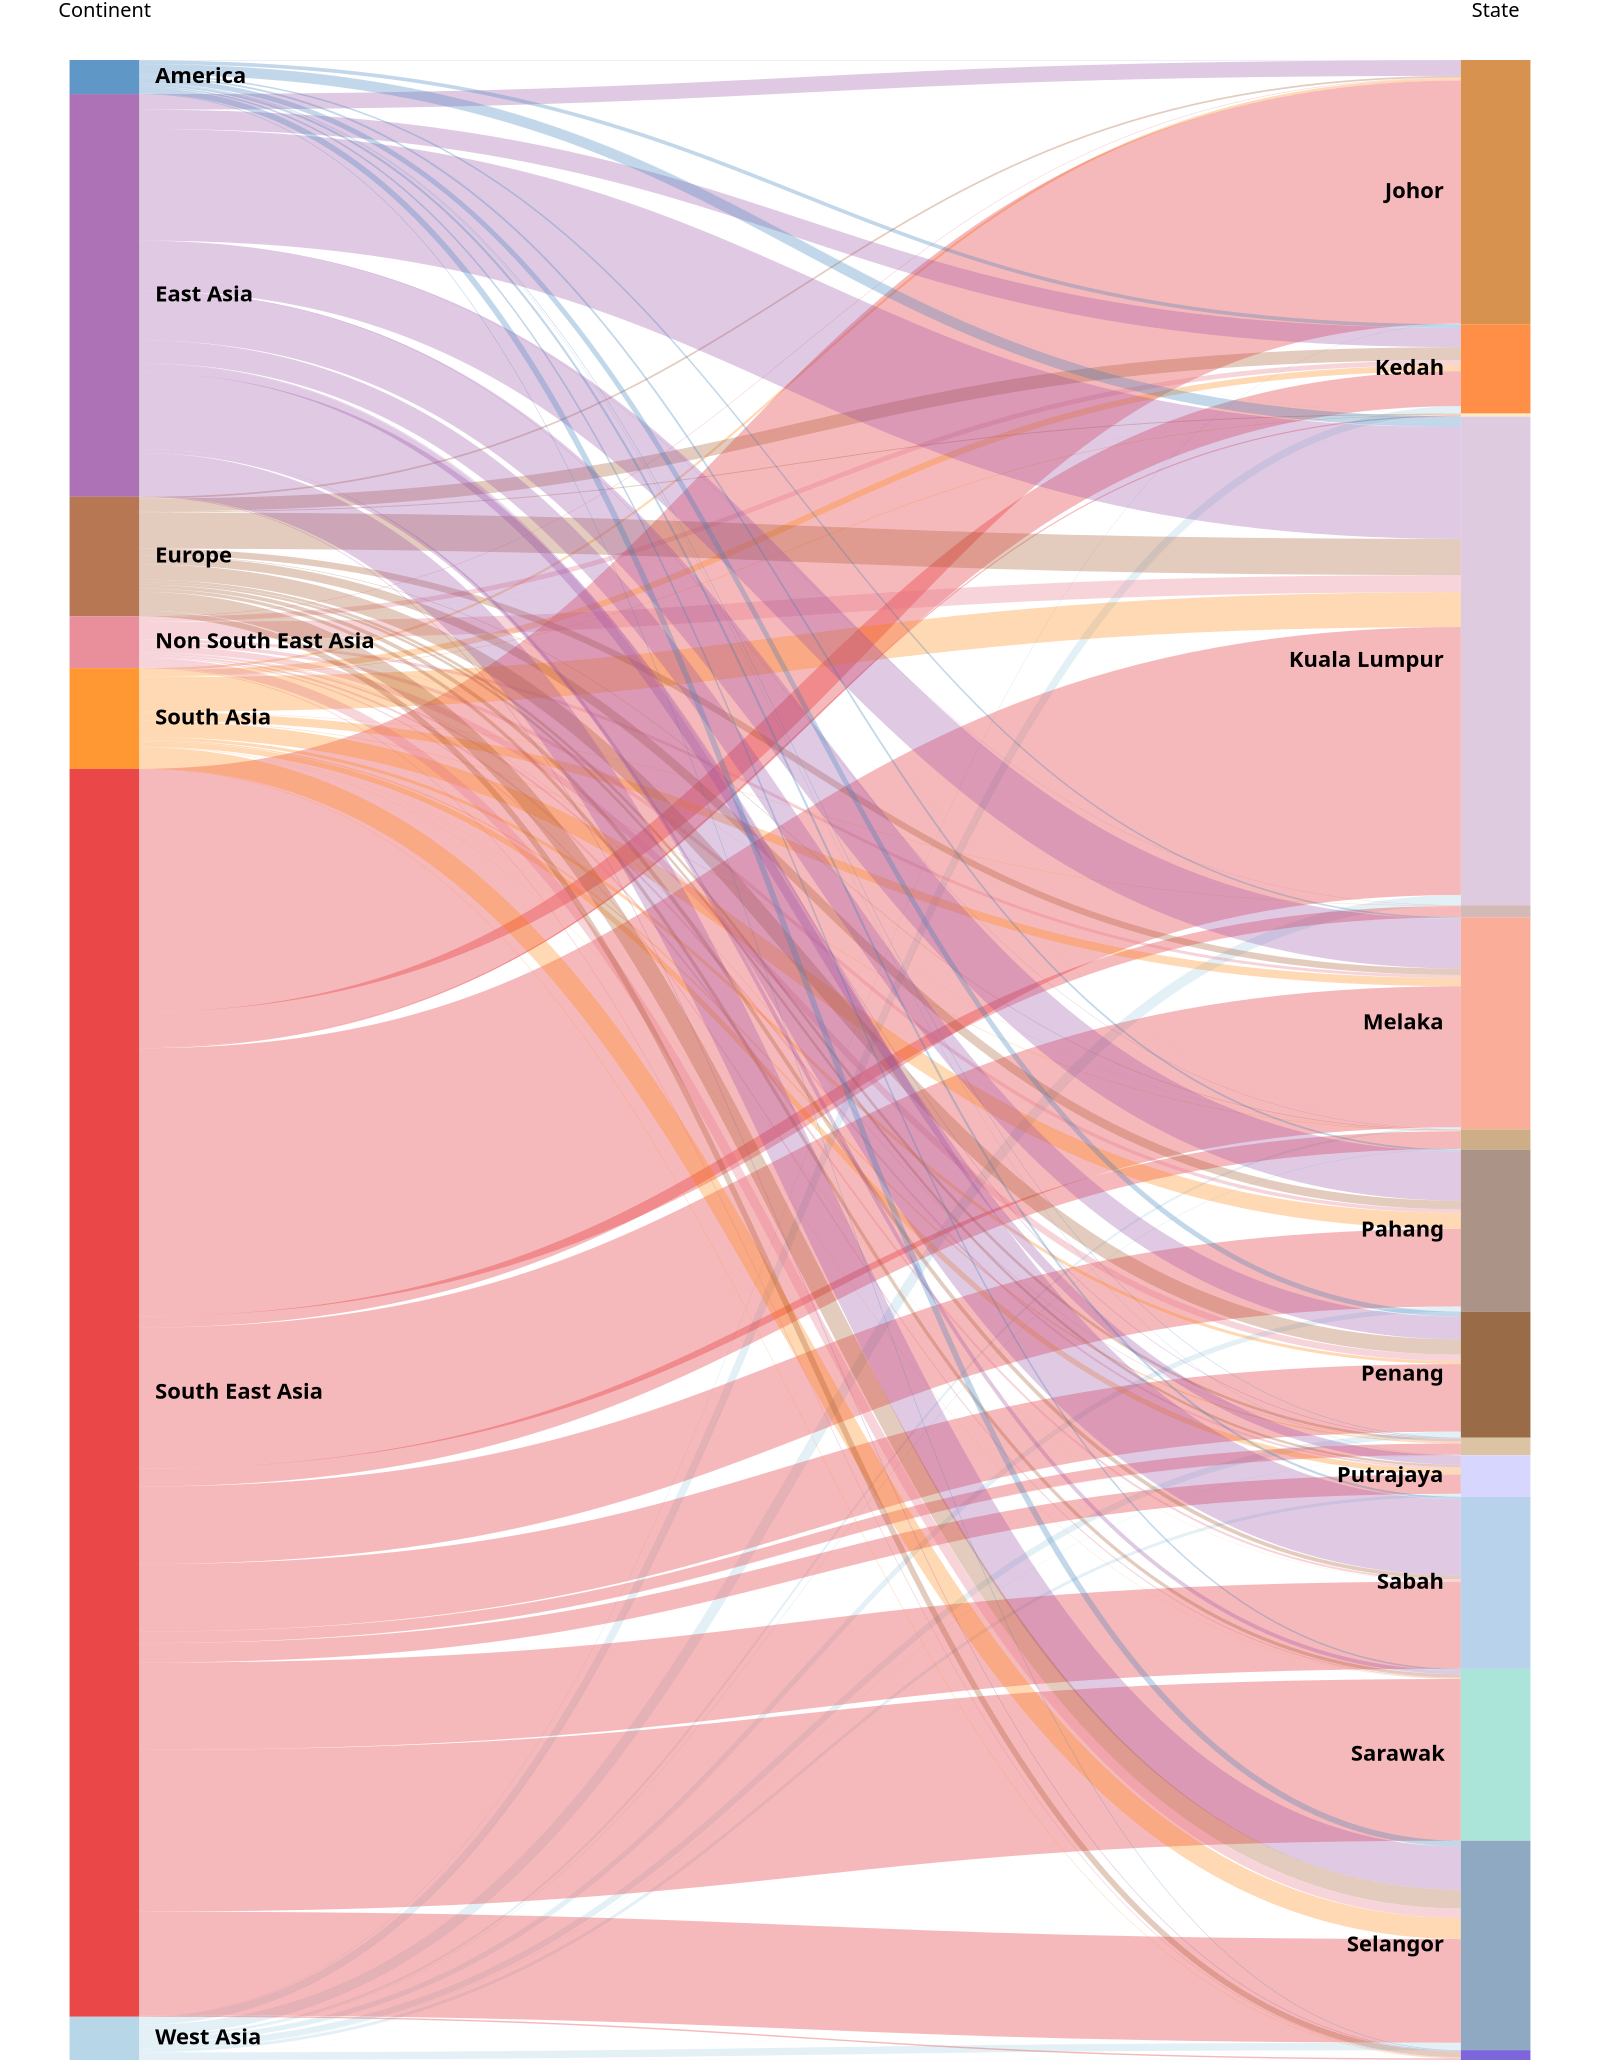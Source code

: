 {
    "$schema": "https://vega.github.io/schema/vega/v3.0.json",
    "width": 800,
    "height": 1000,
    "data": [
        {
            "name": "rawData",
            "values": [
                {
                    "Continent": "America",
                    "State": "Johor",
                    "Total_Arrivals": 9861
                },
                {
                    "Continent": "East Asia",
                    "State": "Johor",
                    "Total_Arrivals": 464974                    
                },
                {
                    "Continent": "Europe",
                    "State": "Johor",
                    "Total_Arrivals": 51181
                },
                {
                    "Continent": "Non South East Asia",
                    "State": "Johor",
                    "Total_Arrivals": 18310                    
                },                
                {
                    "Continent": "South Asia",
                    "State": "Johor",
                    "Total_Arrivals": 67553                    
                },
                {
                    "Continent": "South East Asia",
                    "State": "Johor",
                    "Total_Arrivals": 7275410
                },
                {
                    "Continent": "West Asia",
                    "State": "Johor",
                    "Total_Arrivals": 17890                    
                },
                {
                    "Continent": "America",
                    "State": "Kedah",
                    "Total_Arrivals": 110758
                },
                {
                    "Continent": "East Asia",
                    "State": "Kedah",
                    "Total_Arrivals": 574597                    
                },
                {
                    "Continent": "Europe",
                    "State": "Kedah",
                    "Total_Arrivals": 390134
                },
                {
                    "Continent": "Non South East Asia",
                    "State": "Kedah",
                    "Total_Arrivals": 146073                    
                },                
                {
                    "Continent": "South Asia",
                    "State": "Kedah",
                    "Total_Arrivals": 183272                    
                },
                {
                    "Continent": "South East Asia",
                    "State": "Kedah",
                    "Total_Arrivals": 1045980
                },
                {
                    "Continent": "West Asia",
                    "State": "Kedah",
                    "Total_Arrivals": 220484                    
                },
                {
                    "Continent": "America",
                    "State": "Kelantan",
                    "Total_Arrivals": 2969
                },
                {
                    "Continent": "Europe",
                    "State": "Kelantan",
                    "Total_Arrivals": 27712
                },
                {
                    "Continent": "Non South East Asia",
                    "State": "Kelantan",
                    "Total_Arrivals": 3659                    
                },                
                {
                    "Continent": "South Asia",
                    "State": "Kelantan",
                    "Total_Arrivals": 18674                    
                },
                {
                    "Continent": "South East Asia",
                    "State": "Kelantan",
                    "Total_Arrivals": 35934
                },
                {
                    "Continent": "West Asia",
                    "State": "Kelantan",
                    "Total_Arrivals": 3489                    
                },
                {
                    "Continent": "America",
                    "State": "Kuala Lumpur",
                    "Total_Arrivals": 314172
                },
                {
                    "Continent": "East Asia",
                    "State": "Kuala Lumpur",
                    "Total_Arrivals": 3342480                    
                },
                {
                    "Continent": "Europe",
                    "State": "Kuala Lumpur",
                    "Total_Arrivals": 1082939
                },
                {
                    "Continent": "Non South East Asia",
                    "State": "Kuala Lumpur",
                    "Total_Arrivals": 514170                    
                },                
                {
                    "Continent": "South Asia",
                    "State": "Kuala Lumpur",
                    "Total_Arrivals": 1038683                    
                },
                {
                    "Continent": "South East Asia",
                    "State": "Kuala Lumpur",
                    "Total_Arrivals": 8019347
                },
                {
                    "Continent": "West Asia",
                    "State": "Kuala Lumpur",
                    "Total_Arrivals": 303758                    
                },
                {
                    "Continent": "America",
                    "State": "Labuan",
                    "Total_Arrivals": 810
                },
                {
                    "Continent": "East Asia",
                    "State": "Labuan",
                    "Total_Arrivals": 8809                    
                },
                {
                    "Continent": "Europe",
                    "State": "Labuan",
                    "Total_Arrivals": 1651
                },
                {
                    "Continent": "Non South East Asia",
                    "State": "Labuan",
                    "Total_Arrivals": 602                    
                },                
                {
                    "Continent": "South Asia",
                    "State": "Labuan",
                    "Total_Arrivals": 11802                    
                },
                {
                    "Continent": "South East Asia",
                    "State": "Labuan",
                    "Total_Arrivals": 338464
                },
                {
                    "Continent": "America",
                    "State": "Melaka",
                    "Total_Arrivals": 46253
                },
                {
                    "Continent": "East Asia",
                    "State": "Melaka",
                    "Total_Arrivals": 1486596                    
                },
                {
                    "Continent": "Europe",
                    "State": "Melaka",
                    "Total_Arrivals": 192736
                },
                {
                    "Continent": "Non South East Asia",
                    "State": "Melaka",
                    "Total_Arrivals": 88026                    
                },                
                {
                    "Continent": "South Asia",
                    "State": "Melaka",
                    "Total_Arrivals": 247572                    
                },
                {
                    "Continent": "South East Asia",
                    "State": "Melaka",
                    "Total_Arrivals": 4220615
                },
                {
                    "Continent": "West Asia",
                    "State": "Melaka",
                    "Total_Arrivals": 61069                    
                },
                {
                    "Continent": "America",
                    "State": "Negeri Sembilan",
                    "Total_Arrivals": 2159
                },
                {
                    "Continent": "East Asia",
                    "State": "Negeri Sembilan",
                    "Total_Arrivals": 11891                    
                },
                {
                    "Continent": "Europe",
                    "State": "Negeri Sembilan",
                    "Total_Arrivals": 16422
                },
                {
                    "Continent": "Non South East Asia",
                    "State": "Negeri Sembilan",
                    "Total_Arrivals": 6966                    
                },                
                {
                    "Continent": "South Asia",
                    "State": "Negeri Sembilan",
                    "Total_Arrivals": 15879                    
                },
                {
                    "Continent": "South East Asia",
                    "State": "Negeri Sembilan",
                    "Total_Arrivals": 532780
                },
                {
                    "Continent": "West Asia",
                    "State": "Negeri Sembilan",
                    "Total_Arrivals": 18272                    
                },
                {
                    "Continent": "America",
                    "State": "Pahang",
                    "Total_Arrivals": 54437
                },
                {
                    "Continent": "East Asia",
                    "State": "Pahang",
                    "Total_Arrivals": 1475469                    
                },
                {
                    "Continent": "Europe",
                    "State": "Pahang",
                    "Total_Arrivals": 259049
                },
                {
                    "Continent": "Non South East Asia",
                    "State": "Pahang",
                    "Total_Arrivals": 105098                    
                },                
                {
                    "Continent": "South Asia",
                    "State": "Pahang",
                    "Total_Arrivals": 479448                    
                },
                {
                    "Continent": "South East Asia",
                    "State": "Pahang",
                    "Total_Arrivals": 2322400
                },
                {
                    "Continent": "West Asia",
                    "State": "Pahang",
                    "Total_Arrivals": 152766                    
                },
                {
                    "Continent": "America",
                    "State": "Penang",
                    "Total_Arrivals": 149665
                },
                {
                    "Continent": "East Asia",
                    "State": "Penang",
                    "Total_Arrivals": 681596                    
                },
                {
                    "Continent": "Europe",
                    "State": "Penang",
                    "Total_Arrivals": 455832
                },
                {
                    "Continent": "Non South East Asia",
                    "State": "Penang",
                    "Total_Arrivals": 190781                    
                },                
                {
                    "Continent": "South Asia",
                    "State": "Penang",
                    "Total_Arrivals": 90087                    
                },
                {
                    "Continent": "South East Asia",
                    "State": "Penang",
                    "Total_Arrivals": 2020877
                },
                {
                    "Continent": "West Asia",
                    "State": "Penang",
                    "Total_Arrivals": 183025                    
                },
                {
                    "Continent": "America",
                    "State": "Perak",
                    "Total_Arrivals": 17095
                },
                {
                    "Continent": "East Asia",
                    "State": "Perak",
                    "Total_Arrivals": 19609                    
                },
                {
                    "Continent": "Europe",
                    "State": "Perak",
                    "Total_Arrivals": 79011
                },
                {
                    "Continent": "Non South East Asia",
                    "State": "Perak",
                    "Total_Arrivals": 16635                    
                },                
                {
                    "Continent": "South Asia",
                    "State": "Perak",
                    "Total_Arrivals": 38938                    
                },
                {
                    "Continent": "South East Asia",
                    "State": "Perak",
                    "Total_Arrivals": 339536
                },
                {
                    "Continent": "West Asia",
                    "State": "Perak",
                    "Total_Arrivals": 11155                    
                },
                {
                    "Continent": "Europe",
                    "State": "Perlis",
                    "Total_Arrivals": 1560
                },
                {
                    "Continent": "Non South East Asia",
                    "State": "Perlis",
                    "Total_Arrivals": 737                    
                },                
                {
                    "Continent": "South Asia",
                    "State": "Perlis",
                    "Total_Arrivals": 1471                    
                },
                {
                    "Continent": "South East Asia",
                    "State": "Perlis",
                    "Total_Arrivals": 3623
                },
                {
                    "Continent": "West Asia",
                    "State": "Perlis",
                    "Total_Arrivals": 263                    
                },
                {
                    "Continent": "America",
                    "State": "Putrajaya",
                    "Total_Arrivals": 9025
                },
                {
                    "Continent": "East Asia",
                    "State": "Putrajaya",
                    "Total_Arrivals": 266504                    
                },
                {
                    "Continent": "Europe",
                    "State": "Putrajaya",
                    "Total_Arrivals": 72367
                },
                {
                    "Continent": "Non South East Asia",
                    "State": "Putrajaya",
                    "Total_Arrivals": 59290                    
                },                
                {
                    "Continent": "South Asia",
                    "State": "Putrajaya",
                    "Total_Arrivals": 159390                    
                },
                {
                    "Continent": "South East Asia",
                    "State": "Putrajaya",
                    "Total_Arrivals": 581654
                },
                {
                    "Continent": "West Asia",
                    "State": "Putrajaya",
                    "Total_Arrivals": 89686                    
                },
                {
                    "Continent": "America",
                    "State": "Sabah",
                    "Total_Arrivals": 64561
                },
                {
                    "Continent": "East Asia",
                    "State": "Sabah",
                    "Total_Arrivals": 2288098                    
                },
                {
                    "Continent": "Europe",
                    "State": "Sabah",
                    "Total_Arrivals": 114107
                },
                {
                    "Continent": "Non South East Asia",
                    "State": "Sabah",
                    "Total_Arrivals": 60393                    
                },                
                {
                    "Continent": "South Asia",
                    "State": "Sabah",
                    "Total_Arrivals": 6854                    
                },
                {
                    "Continent": "South East Asia",
                    "State": "Sabah",
                    "Total_Arrivals": 2610152
                },
                {
                    "Continent": "West Asia",
                    "State": "Sabah",
                    "Total_Arrivals": 2613                    
                },
                {
                    "Continent": "America",
                    "State": "Sarawak",
                    "Total_Arrivals": 46217
                },
                {
                    "Continent": "East Asia",
                    "State": "Sarawak",
                    "Total_Arrivals": 114292                    
                },
                {
                    "Continent": "Europe",
                    "State": "Sarawak",
                    "Total_Arrivals": 99423
                },
                {
                    "Continent": "Non South East Asia",
                    "State": "Sarawak",
                    "Total_Arrivals": 33531                    
                },                
                {
                    "Continent": "South Asia",
                    "State": "Sarawak",
                    "Total_Arrivals": 8969                    
                },
                {
                    "Continent": "South East Asia",
                    "State": "Sarawak",
                    "Total_Arrivals": 4837917
                },
                {
                    "Continent": "West Asia",
                    "State": "Sarawak",
                    "Total_Arrivals": 1638                    
                },
                {
                    "Continent": "America",
                    "State": "Selangor",
                    "Total_Arrivals": 173863
                },
                {
                    "Continent": "East Asia",
                    "State": "Selangor",
                    "Total_Arrivals": 1290889                    
                },
                {
                    "Continent": "Europe",
                    "State": "Selangor",
                    "Total_Arrivals": 561465
                },
                {
                    "Continent": "Non South East Asia",
                    "State": "Selangor",
                    "Total_Arrivals": 283681                    
                },                
                {
                    "Continent": "South Asia",
                    "State": "Selangor",
                    "Total_Arrivals": 631091                    
                },
                {
                    "Continent": "South East Asia",
                    "State": "Selangor",
                    "Total_Arrivals": 3101730
                },
                {
                    "Continent": "West Asia",
                    "State": "Selangor",
                    "Total_Arrivals": 222077                    
                },
                {
                    "Continent": "America",
                    "State": "Terengganu",
                    "Total_Arrivals": 18531
                },
                {
                    "Continent": "East Asia",
                    "State": "Terengganu",
                    "Total_Arrivals": 20244                    
                },
                {
                    "Continent": "Europe",
                    "State": "Terengganu",
                    "Total_Arrivals": 170830
                },
                {
                    "Continent": "Non South East Asia",
                    "State": "Terengganu",
                    "Total_Arrivals": 21748                  
                },                
                {
                    "Continent": "South Asia",
                    "State": "Terengganu",
                    "Total_Arrivals": 14585                    
                },
                {
                    "Continent": "South East Asia",
                    "State": "Terengganu",
                    "Total_Arrivals": 43269
                },
                {
                    "Continent": "West Asia",
                    "State": "Terengganu",
                    "Total_Arrivals": 5529                    
                }
            ],
            "transform": [
                {
                    "type": "formula",
                    "expr": "datum['Continent']",
                    "as": "stack1"
                },
                {
                    "type": "formula",
                    "expr": "datum.State",
                    "as": "stack2"
                },
                {
                    "type": "formula",
                    "expr": "datum.Total_Arrivals",
                    "as": "size"
                }
            ]
        },
        {
            "name": "nodes",
            "source": "rawData",
            "transform": [
                {
                    "type": "filter",
                    "expr": "!groupSelector || groupSelector.stack1 == datum.stack1 || groupSelector.stack2 == datum.stack2"
                },
                {
                    "type": "formula",
                    "expr": "datum.stack1 + datum.stack2",
                    "as": "key"
                },
                {
                    "type": "fold",
                    "fields": ["stack1", "stack2"],
                    "as": ["stack", "groupID"]
                },
                {
                    "type": "formula",
                    "expr": "datum.stack == 'stack1' ? datum.stack1 + ' ' + datum.stack2 : datum.stack2 + ' ' + datum.stack1",
                    "as": "sortField"
                },
                {
                    "type": "stack",
                    "groupby": ["stack"],
                    "sort": {"field": "sortField", "order": "descending"},
                    "field": "size"
                },
                {
                    "type": "formula",
                    "expr": "(datum.y0 + datum.y1) / 2",
                    "as": "yc"
                }
            ]
        },
        {
            "name": "groups",
            "source": "nodes",
            "transform": [
                {
                    "type": "aggregate",
                    "groupby": ["stack", "groupID"],
                    "fields": ["size"],
                    "ops": ["sum"],
                    "as": ["total"]
                },
                {
                    "type": "stack",
                    "groupby": ["stack"],
                    "sort": {"field": "groupID", "order": "descending"},
                    "field": "total"
                },
                {
                    "type": "formula",
                    "expr": "scale('y', datum.y0)",
                    "as": "scaledY0"
                },
                {
                    "type": "formula",
                    "expr": "scale('y', datum.y1)",
                    "as": "scaledY1"
                },
                {
                    "type": "formula",
                    "expr": "datum.stack == 'stack1'",
                    "as": "rightLabel"
                },
                {
                    "type": "formula",
                    "expr": "datum.total / domain('y')[1]",
                    "as": "percentage"
                }
            ]
        },
        {
            "name": "destinationNodes",
            "source": "nodes",
            "transform": [
                {
                    "type": "filter",
                    "expr": "datum.stack == 'stack2'"
                }
            ]
        },
        {
            "name": "edges",
            "source": "nodes",  
            "transform": [
                {
                    "type": "filter",
                    "expr": "datum.stack == 'stack1'"
                },
                {
                    "type": "lookup",
                    "from": "destinationNodes",
                    "key": "key",
                    "fields": ["key"],
                    "as": ["target"]
                },
                {
                    "type": "linkpath",
                    "orient": "horizontal",
                    "shape": "diagonal",
                    "sourceY": {"expr": "scale('y', datum.yc)"},
                    "sourceX": {"expr": "scale('x', 'stack1') + bandwidth('x')"},
                    "targetY": {"expr": "scale('y', datum.target.yc)"},
                    "targetX": {"expr": "scale('x', 'stack2')"}
                },
                {
                    "type": "formula",
                    "expr": "range('y')[0] - scale('y', datum.size)",
                    "as": "strokeWidth"
                },
                {
                    "type": "formula",
                    "expr": "datum.size / domain('y')[1]",
                    "as": "percentage"
                }
            ]
        }
    ],
    "scales": [
        {
            "name": "x",
            "type": "band",
            "range": "width",
            "domain": ["stack1", "stack2"],
            "paddingOuter": 0.05,
            "paddingInner": 0.95
        },
        {
            "name": "y",
            "type": "linear",
            "range": "height",
            "domain": {"data": "nodes", "field": "y1"}
        },
        {
            "name": "color",
            "type": "ordinal",
            "range": ["#e41a1c", "#984ea3", "#ff7f00", "#a6cee3", "#377eb8", "#a65628", "#e37383",
                     "#CC7722", "#FF7518", "#FFE5B4", "#D8BFD8", "#C9A9A6", "#F89880", "#C19A6B", "#967969", "#80461B",
                     "#D2B48C", "#CBC3E3", "#CCCCFF", "#A7C7E7", "#96DED1", "#7393B3", "#5D3FD3"],
            "domain": ["South East Asia", "East Asia", "South Asia", "West Asia", "America", "Europe", "Non South East Asia",
                       "Johor", "Kedah", "Kelantan", "Kuala Lumpur", "Labuan", "Melaka", "Negeri Sembilan", "Pahang", "Penang",
                       "Perak", "Perlis", "Putrajaya", "Sabah", "Sarawak", "Selangor", "Terengganu"]
        },
        {
            "name": "stackNames",
            "type": "ordinal",
            "range": ["Continent", "State"],
            "domain": ["stack1", "stack2"]
        }
    ],
    "axes": [
        {
            "orient": "top",
            "scale": "x",
            "domain": false,
            "ticks": false,
            "labelPadding": 20,
            "encode": {
                "labels": {
                    "update": {
                        "text": {
                            "scale": "stackNames",
                            "field": "value",
                            "fontWeight": "bold",
                            "fontSize": 14
                        }
                    }
                }
            }
        },
        {
            "orient": "left",
            "scale": "y",
            "labels": false,
            "domain": false,
            "ticks": false
        }

    ],
    "marks": [
        {
            "type": "path",
            "name": "edgeMark",
            "from": {"data": "edges"},
            "clip": true,
            "encode": {
                "update": {
                    "stroke": [
                        {
                            "test": "groupSelector && groupSelector.stack == 'stack1'",
                            "scale": "color",
                            "field": "stack2"
                        },
                        {
                            "scale": "color",
                            "field": "stack1"
                        }
                    ],
                    "strokeWidth": {"field": "strokeWidth"},
                    "path": {"field": "path"},
                    "strokeOpacity": {
                        "signal": "!groupSelector && (groupHover.stack1 == datum.stack1 || groupHover.stack2 == datum.stack2) ? 0.9 : 0.3"
                    },
                    "zindex": {
                        "signal": "!groupSelector && (groupHover.stack1 == datum.stack1 || groupHover.stack2 == datum.stack2) ? 1 : 0"
                    },
                    "tooltip": {
                        "signal": "{\"Tourist from the Continent of\": datum.stack1, \"State\": datum.stack2, \"Total Arrivals\": format(datum.size, ',.0f')}"
                    }
                },
                "hover": {
                    "strokeOpacity": {
                        "value": 1
                    }
                }
            }
        },
        {
            "type": "rect",
            "name": "groupMark",
            "from": {"data": "groups"},
            "encode": {
                "enter": {
                    "fill": {"scale": "color", "field": "groupID"},
                    "width": {"scale": "x", "band": 1}
                },
                "update": {
                    "x": {"scale": "x", "field": "stack"},
                    "y": {"field": "scaledY0"},
                    "y2": {"field": "scaledY1"},
                    "fillOpacity": {"value": 0.8},
                    "tooltip": {
                        "signal": "datum.groupID + ' has ' + format(datum.total, ',.0f') + ' total tourist arrivals.'"
                    }
                },
                "hover": {"fillOpacity": {"value": 1}}
            } 
        },
        {
            "type": "text",
            "from": {"data": "groups"},
            "interactive": false,
            "encode": {
                "update": {
                    "x": {
                        "signal": "scale('x', datum.stack) + (datum.rightLabel ? bandwidth('x') + 8 : -8)"
                    },
                    "yc": {"signal" : "(datum.scaledY0 + datum.scaledY1) / 2"},
                    "align": {"signal": "datum.rightLabel ? 'left' : 'right'"},
                    "baseline": {"value": "middle"},
                    "fontWeight": {"value": "bold"},
                    "text": {"signal": "abs(datum.scaledY0 - datum.scaledY1) > 13 ? datum.groupID: ''"}
                }
            }
        },
        {
            "type": "group",
            "data": [
                {
                    "name": "dataForShowAll",
                    "values": [{}],
                    "transform": [{"type": "filter", "expr": "groupSelector"}]
                }
            ],
            "encode" : {
                "enter": {
                    "xc": {"signal": "width / 2"},
                    "y": {"value" : 30},
                    "width": {"value": 80},
                    "height": {"value": 30}
                }
            },
            "marks": [
                {
                    "type": "group",
                    "name": "groupReset",
                    "from": {"data": "dataForShowAll"},
                    "encode": {
                        "enter": {
                            "cornerRadius": {"value": 6},
                            "fill": {"value": "#f5f5f5"},
                            "stroke": {"value": "#c1c1c1"},
                            "strokeWidth": {"value": 2},
                            "height": {"field": {"group": "height"}},
                            "width": {"field": {"group": "width"}}
                    },
                    "update": {"opacity": {"value": 1}},
                    "hover": {"opacity": {"value": 0.7}}
                    },
                    "marks": [
                        {
                            "type": "text",
                            "interactive": false,
                            "encode": {
                                "enter": {
                                    "xc": {
                                        "field": {"group": "width"},
                                        "mult": 0.5
                                    },
                                    "yc": {
                                        "field": {"group": "height"},
                                        "mult": 0.5,
                                        "offset": 2
                                    },
                                    "align": {"value": "center"},
                                    "baseline": {"value": "middle"},
                                    "fontWeight": {"value": "bold"},
                                    "text": {"value": "Show All"}
                                }
                            }
                        }
                    ]
                }
            ]
        }
    ],
    "signals": [
        {
            "name": "groupHover",
            "value": {},
            "on": [
                {
                    "events": "@groupMark:mouseover",
                    "update": "{stack1:datum.stack == 'stack1' && datum.groupID, stack2:datum.stack == 'stack2' && datum.groupID}"
                },
                {
                    "events": "mouseout",
                    "update": "{}"
                }
            ]
        },
        {
            "name": "groupSelector",
            "value": false,
            "on": [
                {
                    "events": "@groupMark:click!",
                    "update": "{stack:datum.stack, stack1: datum.stack == 'stack1' && datum.groupID, stack2: datum.stack == 'stack2' && datum.groupID}"
                },
                {
                    "events": [
                        {
                            "type": "click",
                            "markname": "groupReset"
                        },
                        {
                            "type": "dblclick"
                        }
                    ],
                    "update": "false"
                }
            ]
        }
    ]
}